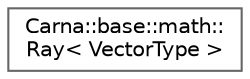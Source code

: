 digraph "Graphical Class Hierarchy"
{
 // LATEX_PDF_SIZE
  bgcolor="transparent";
  edge [fontname=Helvetica,fontsize=10,labelfontname=Helvetica,labelfontsize=10];
  node [fontname=Helvetica,fontsize=10,shape=box,height=0.2,width=0.4];
  rankdir="LR";
  Node0 [id="Node000000",label="Carna::base::math::\lRay\< VectorType \>",height=0.2,width=0.4,color="grey40", fillcolor="white", style="filled",URL="$classCarna_1_1base_1_1math_1_1Ray.html",tooltip="Defines ray in  where  is the Scalar type derived from VectorType and  is dimension of VectorType."];
}
